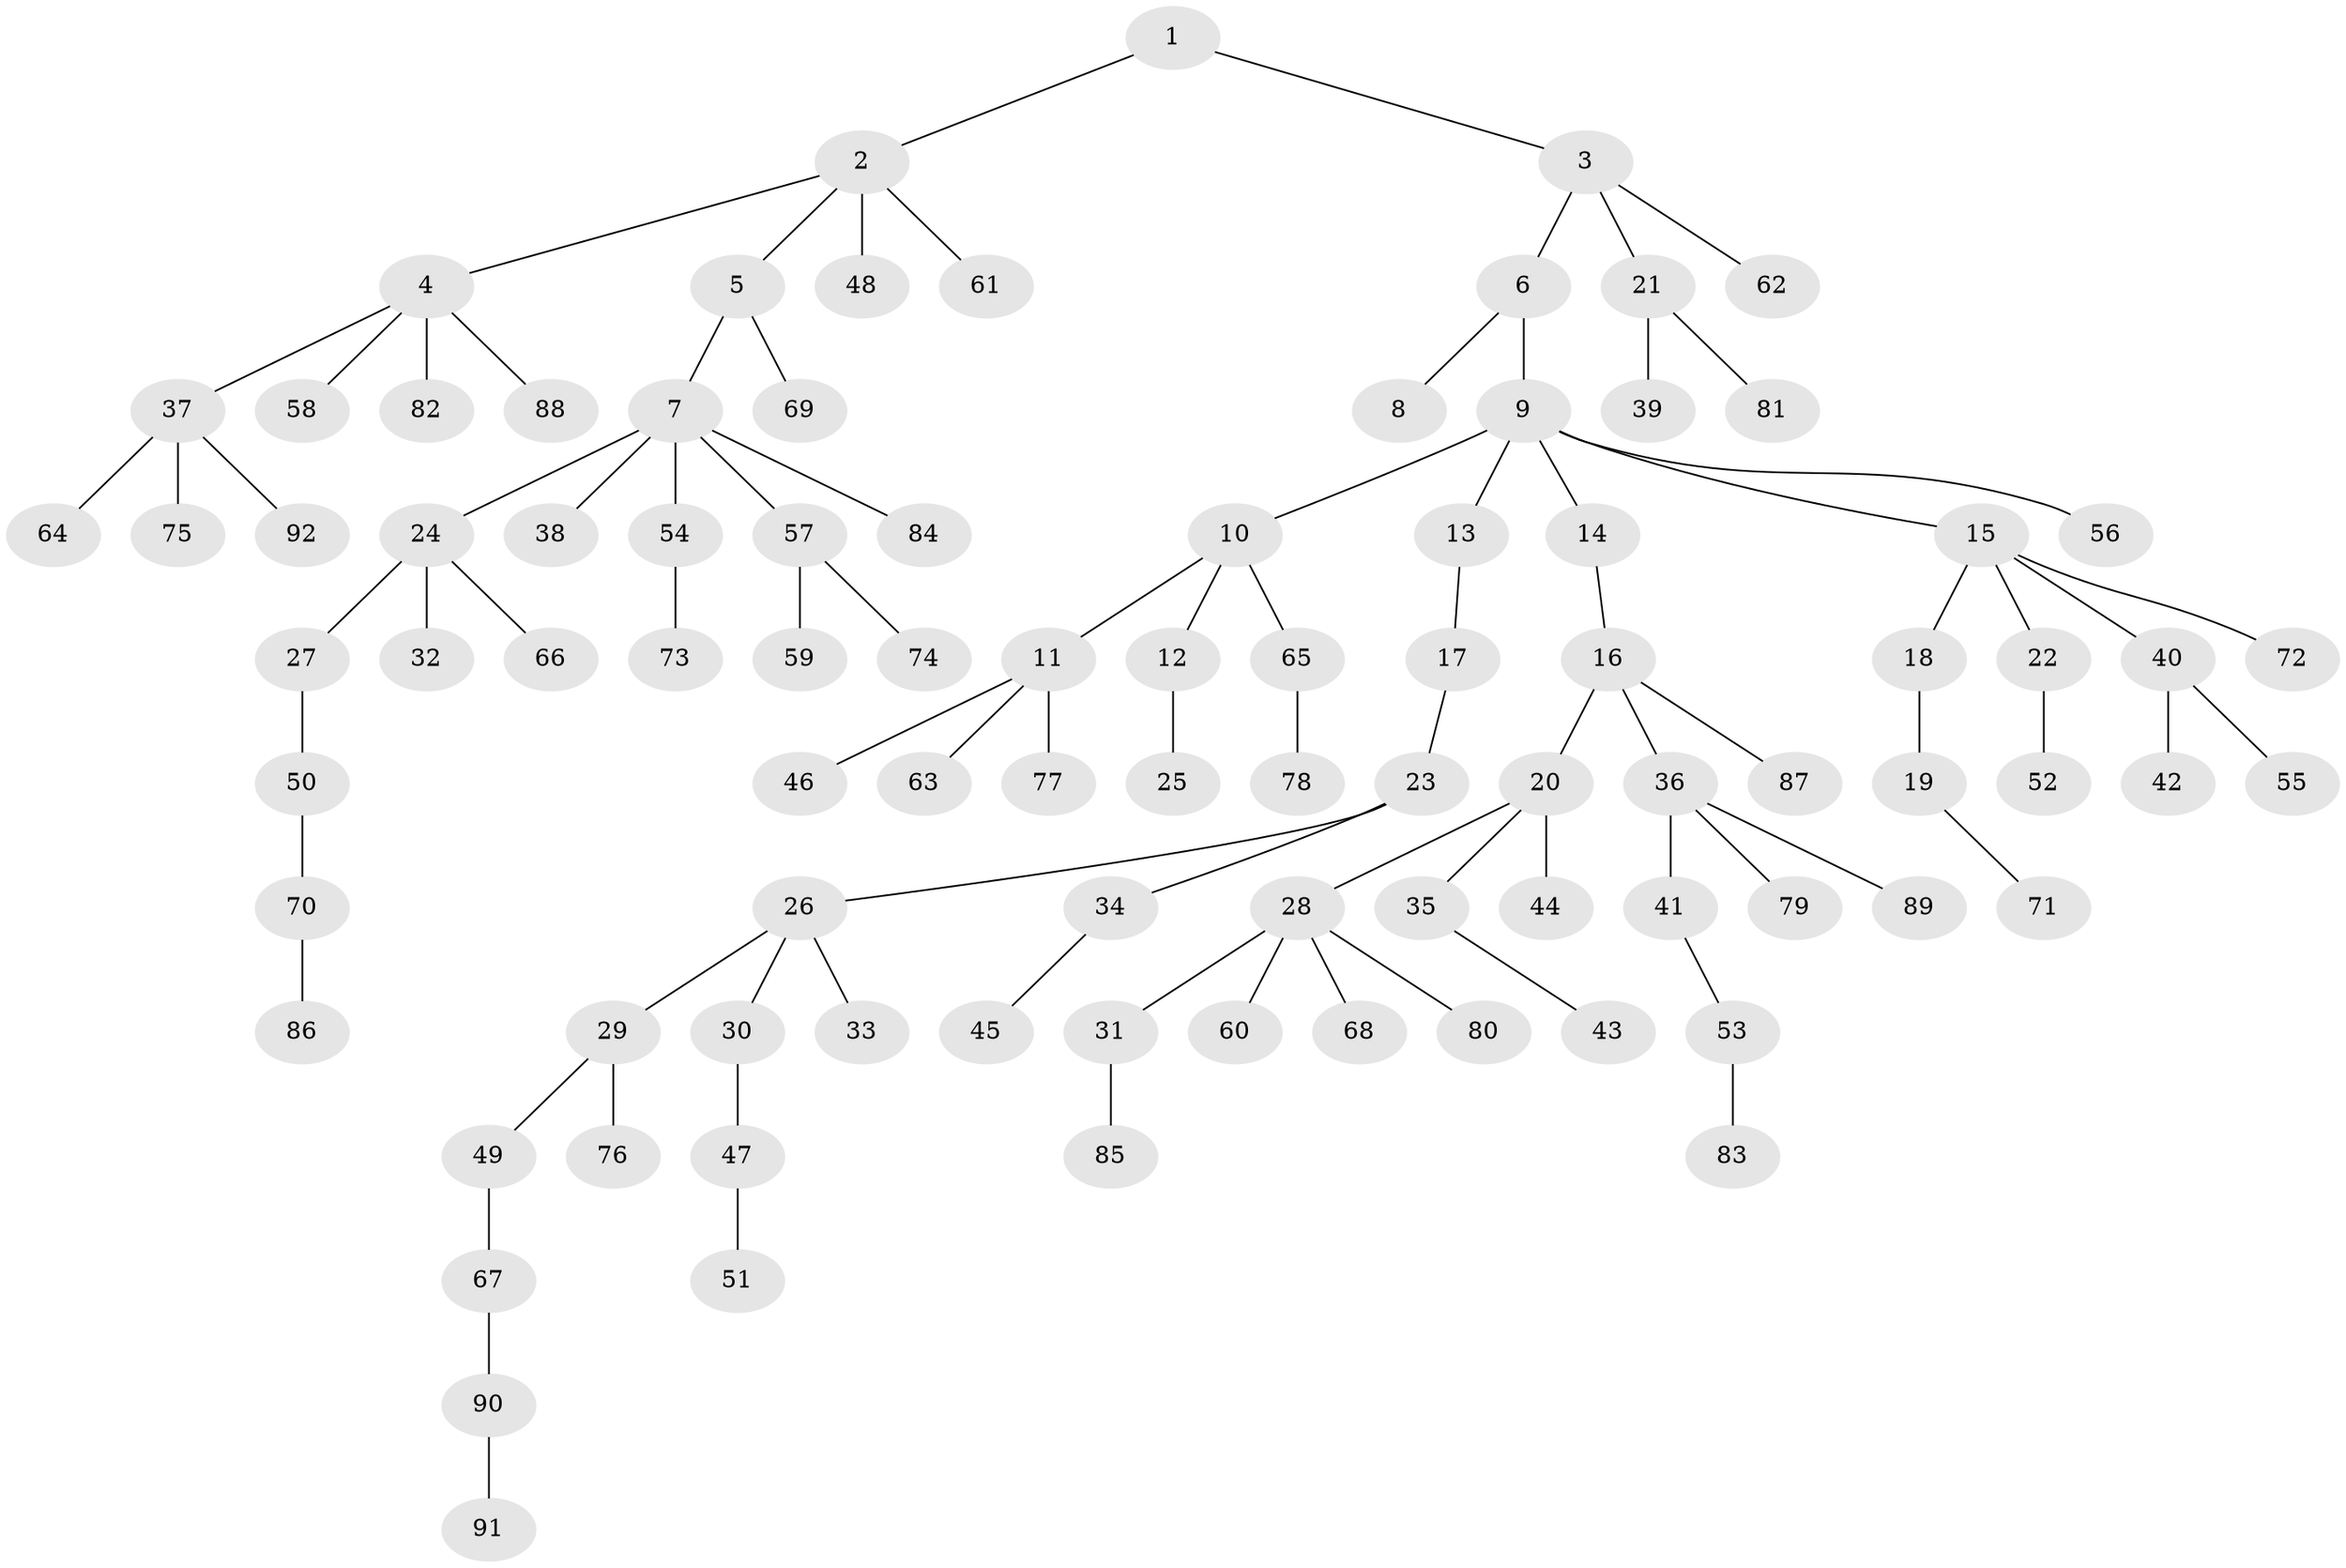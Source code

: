 // Generated by graph-tools (version 1.1) at 2025/50/03/09/25 03:50:15]
// undirected, 92 vertices, 91 edges
graph export_dot {
graph [start="1"]
  node [color=gray90,style=filled];
  1;
  2;
  3;
  4;
  5;
  6;
  7;
  8;
  9;
  10;
  11;
  12;
  13;
  14;
  15;
  16;
  17;
  18;
  19;
  20;
  21;
  22;
  23;
  24;
  25;
  26;
  27;
  28;
  29;
  30;
  31;
  32;
  33;
  34;
  35;
  36;
  37;
  38;
  39;
  40;
  41;
  42;
  43;
  44;
  45;
  46;
  47;
  48;
  49;
  50;
  51;
  52;
  53;
  54;
  55;
  56;
  57;
  58;
  59;
  60;
  61;
  62;
  63;
  64;
  65;
  66;
  67;
  68;
  69;
  70;
  71;
  72;
  73;
  74;
  75;
  76;
  77;
  78;
  79;
  80;
  81;
  82;
  83;
  84;
  85;
  86;
  87;
  88;
  89;
  90;
  91;
  92;
  1 -- 2;
  1 -- 3;
  2 -- 4;
  2 -- 5;
  2 -- 48;
  2 -- 61;
  3 -- 6;
  3 -- 21;
  3 -- 62;
  4 -- 37;
  4 -- 58;
  4 -- 82;
  4 -- 88;
  5 -- 7;
  5 -- 69;
  6 -- 8;
  6 -- 9;
  7 -- 24;
  7 -- 38;
  7 -- 54;
  7 -- 57;
  7 -- 84;
  9 -- 10;
  9 -- 13;
  9 -- 14;
  9 -- 15;
  9 -- 56;
  10 -- 11;
  10 -- 12;
  10 -- 65;
  11 -- 46;
  11 -- 63;
  11 -- 77;
  12 -- 25;
  13 -- 17;
  14 -- 16;
  15 -- 18;
  15 -- 22;
  15 -- 40;
  15 -- 72;
  16 -- 20;
  16 -- 36;
  16 -- 87;
  17 -- 23;
  18 -- 19;
  19 -- 71;
  20 -- 28;
  20 -- 35;
  20 -- 44;
  21 -- 39;
  21 -- 81;
  22 -- 52;
  23 -- 26;
  23 -- 34;
  24 -- 27;
  24 -- 32;
  24 -- 66;
  26 -- 29;
  26 -- 30;
  26 -- 33;
  27 -- 50;
  28 -- 31;
  28 -- 60;
  28 -- 68;
  28 -- 80;
  29 -- 49;
  29 -- 76;
  30 -- 47;
  31 -- 85;
  34 -- 45;
  35 -- 43;
  36 -- 41;
  36 -- 79;
  36 -- 89;
  37 -- 64;
  37 -- 75;
  37 -- 92;
  40 -- 42;
  40 -- 55;
  41 -- 53;
  47 -- 51;
  49 -- 67;
  50 -- 70;
  53 -- 83;
  54 -- 73;
  57 -- 59;
  57 -- 74;
  65 -- 78;
  67 -- 90;
  70 -- 86;
  90 -- 91;
}
